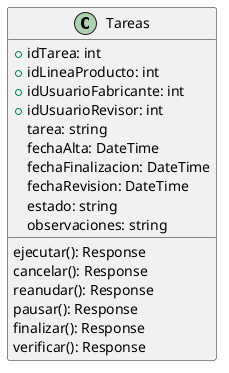 @startuml Tareas
class Tareas{
    +idTarea: int
    +idLineaProducto: int
    +idUsuarioFabricante: int
    +idUsuarioRevisor: int
    tarea: string
    fechaAlta: DateTime
    fechaFinalizacion: DateTime
    fechaRevision: DateTime
    estado: string
    observaciones: string

    ejecutar(): Response
    cancelar(): Response
    reanudar(): Response
    pausar(): Response
    finalizar(): Response
    verificar(): Response
    
}
@enduml